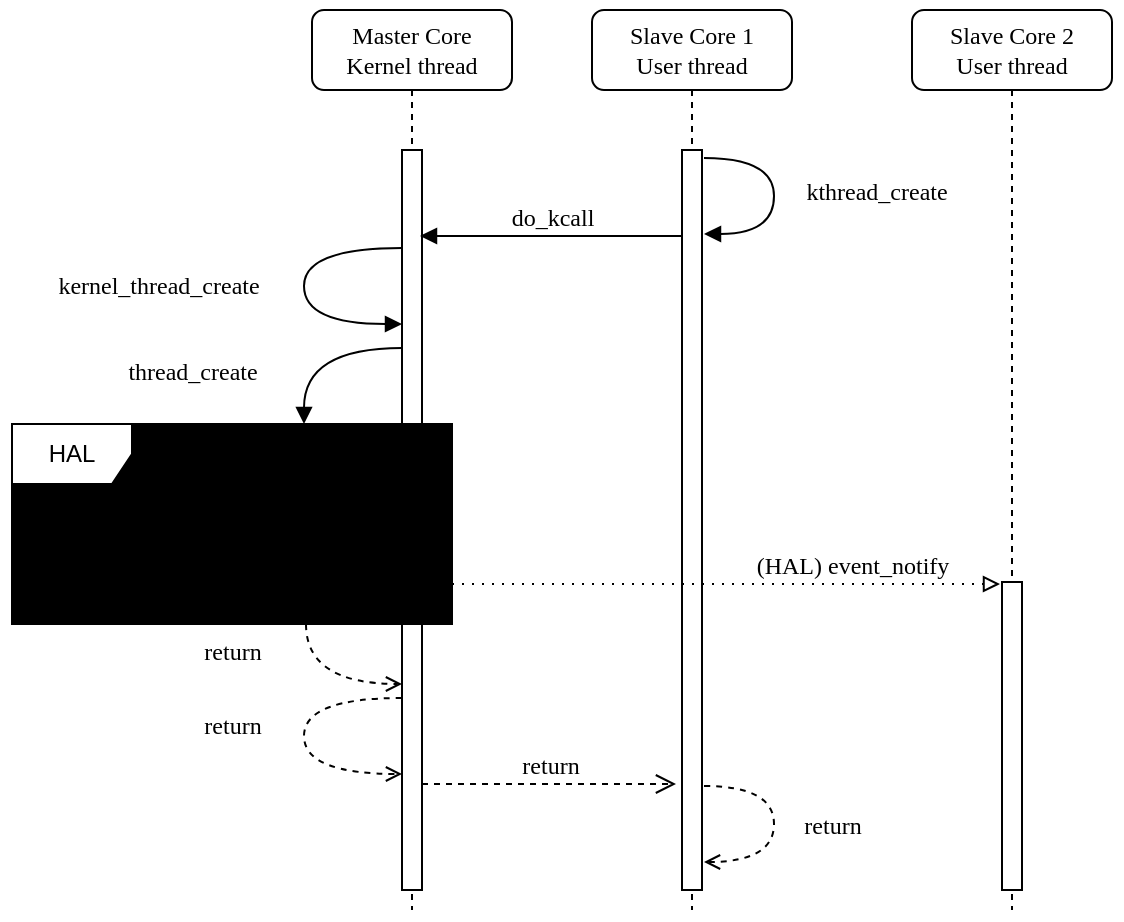 <mxfile version="12.1.3" type="device" pages="1"><diagram name="Page-1" id="13e1069c-82ec-6db2-03f1-153e76fe0fe0"><mxGraphModel dx="1872" dy="532" grid="1" gridSize="10" guides="1" tooltips="1" connect="1" arrows="1" fold="1" page="1" pageScale="1" pageWidth="1100" pageHeight="850" background="#ffffff" math="0" shadow="0"><root><mxCell id="0"/><mxCell id="1" parent="0"/><mxCell id="lJw4fM9cBgKGpprJlKcu-18" value="" style="group" parent="1" vertex="1" connectable="0"><mxGeometry x="-50" y="80" width="550" height="450" as="geometry"/></mxCell><mxCell id="lJw4fM9cBgKGpprJlKcu-17" value="" style="group" parent="lJw4fM9cBgKGpprJlKcu-18" vertex="1" connectable="0"><mxGeometry width="550" height="450" as="geometry"/></mxCell><mxCell id="lJw4fM9cBgKGpprJlKcu-19" value="" style="rounded=0;whiteSpace=wrap;html=1;strokeColor=none;fillColor=none;" parent="lJw4fM9cBgKGpprJlKcu-17" vertex="1"><mxGeometry x="-6" y="-5" width="561" height="460" as="geometry"/></mxCell><mxCell id="7baba1c4bc27f4b0-8" value="Master Core&lt;br&gt;Kernel thread" style="shape=umlLifeline;perimeter=lifelinePerimeter;whiteSpace=wrap;html=1;container=1;collapsible=0;recursiveResize=0;outlineConnect=0;rounded=1;shadow=0;comic=0;labelBackgroundColor=none;strokeColor=#000000;strokeWidth=1;fillColor=#FFFFFF;fontFamily=Verdana;fontSize=12;fontColor=#000000;align=center;" parent="lJw4fM9cBgKGpprJlKcu-17" vertex="1"><mxGeometry x="150" width="100" height="450" as="geometry"/></mxCell><mxCell id="7baba1c4bc27f4b0-9" value="" style="html=1;points=[];perimeter=orthogonalPerimeter;rounded=0;shadow=0;comic=0;labelBackgroundColor=none;strokeColor=#000000;strokeWidth=1;fillColor=#FFFFFF;fontFamily=Verdana;fontSize=12;fontColor=#000000;align=center;" parent="7baba1c4bc27f4b0-8" vertex="1"><mxGeometry x="45" y="70" width="10" height="370" as="geometry"/></mxCell><mxCell id="lJw4fM9cBgKGpprJlKcu-12" value="" style="rounded=0;whiteSpace=wrap;html=1;fillColor=#000000;strokeColor=none;" parent="lJw4fM9cBgKGpprJlKcu-17" vertex="1"><mxGeometry y="207" width="220" height="100" as="geometry"/></mxCell><mxCell id="7baba1c4bc27f4b0-2" value="Slave Core 1&lt;br&gt;User thread" style="shape=umlLifeline;perimeter=lifelinePerimeter;whiteSpace=wrap;html=1;container=1;collapsible=0;recursiveResize=0;outlineConnect=0;rounded=1;shadow=0;comic=0;labelBackgroundColor=none;strokeColor=#000000;strokeWidth=1;fillColor=#FFFFFF;fontFamily=Verdana;fontSize=12;fontColor=#000000;align=center;" parent="lJw4fM9cBgKGpprJlKcu-17" vertex="1"><mxGeometry x="290" width="100" height="450" as="geometry"/></mxCell><mxCell id="7baba1c4bc27f4b0-10" value="" style="html=1;points=[];perimeter=orthogonalPerimeter;rounded=0;shadow=0;comic=0;labelBackgroundColor=none;strokeColor=#000000;strokeWidth=1;fillColor=#FFFFFF;fontFamily=Verdana;fontSize=12;fontColor=#000000;align=center;" parent="7baba1c4bc27f4b0-2" vertex="1"><mxGeometry x="45" y="70" width="10" height="370" as="geometry"/></mxCell><mxCell id="7baba1c4bc27f4b0-3" value="Slave Core 2&lt;br&gt;User thread" style="shape=umlLifeline;perimeter=lifelinePerimeter;whiteSpace=wrap;html=1;container=1;collapsible=0;recursiveResize=0;outlineConnect=0;rounded=1;shadow=0;comic=0;labelBackgroundColor=none;strokeColor=#000000;strokeWidth=1;fillColor=#FFFFFF;fontFamily=Verdana;fontSize=12;fontColor=#000000;align=center;" parent="lJw4fM9cBgKGpprJlKcu-17" vertex="1"><mxGeometry x="450" width="100" height="450" as="geometry"/></mxCell><mxCell id="7baba1c4bc27f4b0-13" value="" style="html=1;points=[];perimeter=orthogonalPerimeter;rounded=0;shadow=0;comic=0;labelBackgroundColor=none;strokeColor=#000000;strokeWidth=1;fillColor=#FFFFFF;fontFamily=Verdana;fontSize=12;fontColor=#000000;align=center;" parent="7baba1c4bc27f4b0-3" vertex="1"><mxGeometry x="45" y="286" width="10" height="154" as="geometry"/></mxCell><mxCell id="7baba1c4bc27f4b0-21" value="return" style="html=1;verticalAlign=bottom;endArrow=open;dashed=1;endSize=8;labelBackgroundColor=none;fontFamily=Verdana;fontSize=12;edgeStyle=elbowEdgeStyle;elbow=vertical;entryX=-0.3;entryY=0.957;entryDx=0;entryDy=0;entryPerimeter=0;" parent="lJw4fM9cBgKGpprJlKcu-17" edge="1"><mxGeometry relative="1" as="geometry"><mxPoint x="332" y="387" as="targetPoint"/><Array as="points"><mxPoint x="205" y="387"/><mxPoint x="225" y="387"/></Array><mxPoint x="205" y="387" as="sourcePoint"/></mxGeometry></mxCell><mxCell id="7baba1c4bc27f4b0-23" value="(HAL) event_notify" style="html=1;verticalAlign=bottom;endArrow=block;entryX=-0.1;entryY=0.35;labelBackgroundColor=none;fontFamily=Verdana;fontSize=12;entryDx=0;entryDy=0;entryPerimeter=0;dashed=1;dashPattern=1 4;endFill=0;" parent="lJw4fM9cBgKGpprJlKcu-17" edge="1"><mxGeometry x="0.488" relative="1" as="geometry"><mxPoint x="205" y="287" as="sourcePoint"/><mxPoint x="494" y="287" as="targetPoint"/><mxPoint as="offset"/></mxGeometry></mxCell><mxCell id="7baba1c4bc27f4b0-14" value="do_kcall" style="html=1;verticalAlign=bottom;endArrow=block;entryX=0.935;entryY=0.048;labelBackgroundColor=none;fontFamily=Verdana;fontSize=12;edgeStyle=elbowEdgeStyle;elbow=vertical;entryDx=0;entryDy=0;entryPerimeter=0;" parent="lJw4fM9cBgKGpprJlKcu-17" edge="1"><mxGeometry relative="1" as="geometry"><mxPoint x="335" y="113" as="sourcePoint"/><mxPoint x="204" y="113" as="targetPoint"/></mxGeometry></mxCell><mxCell id="7baba1c4bc27f4b0-35" value="kernel_thread_create" style="html=1;verticalAlign=bottom;endArrow=block;labelBackgroundColor=none;fontFamily=Verdana;fontSize=12;elbow=vertical;edgeStyle=orthogonalEdgeStyle;curved=1;" parent="lJw4fM9cBgKGpprJlKcu-17" edge="1"><mxGeometry x="0.31" y="76" relative="1" as="geometry"><mxPoint x="195" y="119" as="sourcePoint"/><mxPoint x="195" y="157" as="targetPoint"/><Array as="points"><mxPoint x="146" y="119"/><mxPoint x="146" y="157"/></Array><mxPoint x="-75" y="66" as="offset"/></mxGeometry></mxCell><mxCell id="lJw4fM9cBgKGpprJlKcu-1" value="thread_create" style="html=1;verticalAlign=bottom;endArrow=block;labelBackgroundColor=none;fontFamily=Verdana;fontSize=12;elbow=vertical;edgeStyle=orthogonalEdgeStyle;curved=1;" parent="lJw4fM9cBgKGpprJlKcu-17" target="lJw4fM9cBgKGpprJlKcu-2" edge="1"><mxGeometry x="0.608" y="-56" relative="1" as="geometry"><mxPoint x="195" y="169" as="sourcePoint"/><mxPoint x="195" y="207" as="targetPoint"/><Array as="points"><mxPoint x="146" y="169"/></Array><mxPoint as="offset"/></mxGeometry></mxCell><mxCell id="lJw4fM9cBgKGpprJlKcu-2" value="HAL" style="shape=umlFrame;whiteSpace=wrap;html=1;strokeColor=#000000;" parent="lJw4fM9cBgKGpprJlKcu-17" vertex="1"><mxGeometry y="207" width="220" height="100" as="geometry"/></mxCell><mxCell id="lJw4fM9cBgKGpprJlKcu-3" value="return" style="html=1;verticalAlign=bottom;endArrow=open;labelBackgroundColor=none;fontFamily=Verdana;fontSize=12;elbow=vertical;edgeStyle=orthogonalEdgeStyle;curved=1;dashed=1;endFill=0;" parent="lJw4fM9cBgKGpprJlKcu-17" source="lJw4fM9cBgKGpprJlKcu-2" edge="1"><mxGeometry x="-0.409" y="-37" relative="1" as="geometry"><mxPoint x="195" y="299" as="sourcePoint"/><mxPoint x="195" y="337" as="targetPoint"/><Array as="points"><mxPoint x="147" y="337"/></Array><mxPoint as="offset"/></mxGeometry></mxCell><mxCell id="lJw4fM9cBgKGpprJlKcu-4" value="return" style="html=1;verticalAlign=bottom;endArrow=open;labelBackgroundColor=none;fontFamily=Verdana;fontSize=12;elbow=vertical;edgeStyle=orthogonalEdgeStyle;curved=1;dashed=1;endFill=0;" parent="lJw4fM9cBgKGpprJlKcu-17" edge="1"><mxGeometry x="0.279" y="39" relative="1" as="geometry"><mxPoint x="195" y="344" as="sourcePoint"/><mxPoint x="195" y="382" as="targetPoint"/><Array as="points"><mxPoint x="146" y="344"/><mxPoint x="146" y="382"/></Array><mxPoint x="-36" y="24" as="offset"/></mxGeometry></mxCell><mxCell id="lJw4fM9cBgKGpprJlKcu-5" value="kthread_create" style="html=1;verticalAlign=bottom;endArrow=block;labelBackgroundColor=none;fontFamily=Verdana;fontSize=12;elbow=vertical;edgeStyle=orthogonalEdgeStyle;curved=1;" parent="lJw4fM9cBgKGpprJlKcu-17" edge="1"><mxGeometry x="0.352" y="-52" relative="1" as="geometry"><mxPoint x="346" y="74" as="sourcePoint"/><mxPoint x="346" y="112" as="targetPoint"/><Array as="points"><mxPoint x="381" y="74"/><mxPoint x="381" y="112"/></Array><mxPoint x="51" y="40" as="offset"/></mxGeometry></mxCell><mxCell id="lJw4fM9cBgKGpprJlKcu-6" value="return" style="html=1;verticalAlign=bottom;endArrow=open;labelBackgroundColor=none;fontFamily=Verdana;fontSize=12;elbow=vertical;edgeStyle=orthogonalEdgeStyle;curved=1;dashed=1;endFill=0;" parent="lJw4fM9cBgKGpprJlKcu-17" edge="1"><mxGeometry x="0.352" y="-30" relative="1" as="geometry"><mxPoint x="346" y="388" as="sourcePoint"/><mxPoint x="346" y="426" as="targetPoint"/><Array as="points"><mxPoint x="381" y="388"/><mxPoint x="381" y="426"/></Array><mxPoint x="29" y="21" as="offset"/></mxGeometry></mxCell></root></mxGraphModel></diagram></mxfile>